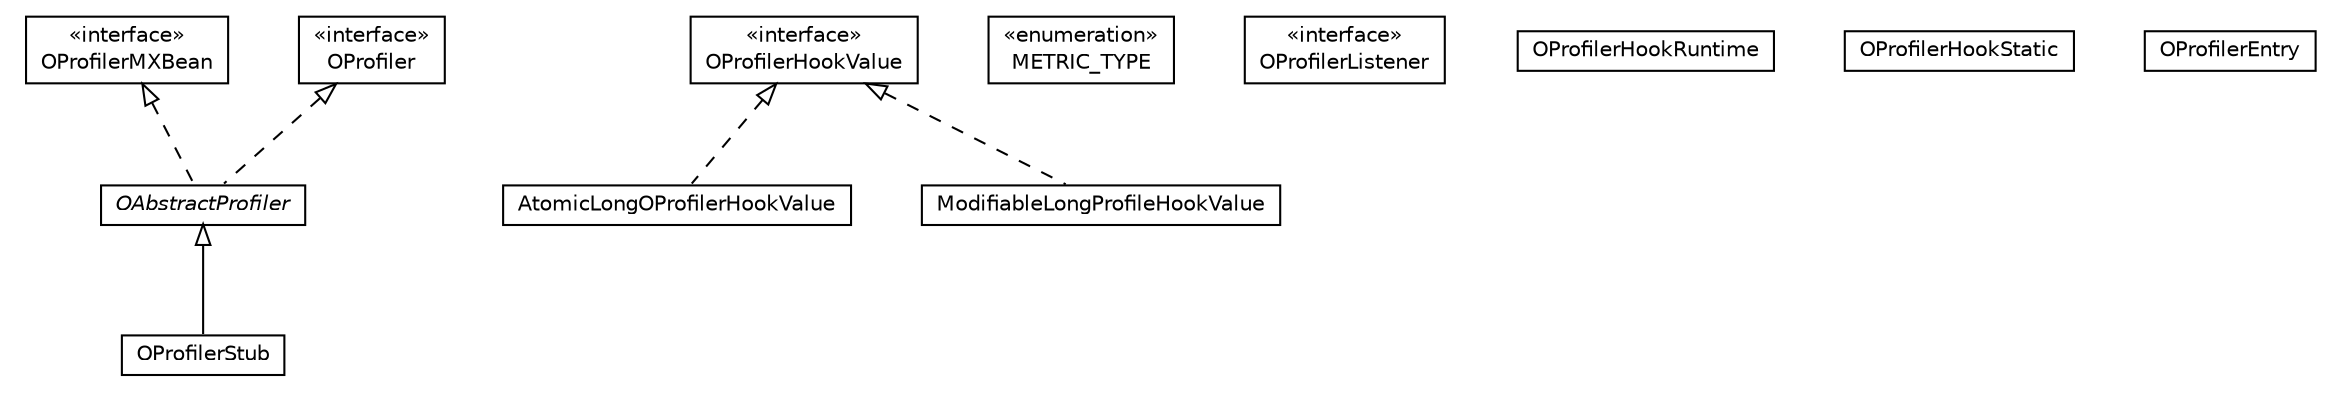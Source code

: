 #!/usr/local/bin/dot
#
# Class diagram 
# Generated by UMLGraph version R5_6-24-gf6e263 (http://www.umlgraph.org/)
#

digraph G {
	edge [fontname="Helvetica",fontsize=10,labelfontname="Helvetica",labelfontsize=10];
	node [fontname="Helvetica",fontsize=10,shape=plaintext];
	nodesep=0.25;
	ranksep=0.5;
	// com.orientechnologies.common.profiler.OProfilerMXBean
	c33195 [label=<<table title="com.orientechnologies.common.profiler.OProfilerMXBean" border="0" cellborder="1" cellspacing="0" cellpadding="2" port="p" href="./OProfilerMXBean.html">
		<tr><td><table border="0" cellspacing="0" cellpadding="1">
<tr><td align="center" balign="center"> &#171;interface&#187; </td></tr>
<tr><td align="center" balign="center"> OProfilerMXBean </td></tr>
		</table></td></tr>
		</table>>, URL="./OProfilerMXBean.html", fontname="Helvetica", fontcolor="black", fontsize=10.0];
	// com.orientechnologies.common.profiler.AtomicLongOProfilerHookValue
	c33196 [label=<<table title="com.orientechnologies.common.profiler.AtomicLongOProfilerHookValue" border="0" cellborder="1" cellspacing="0" cellpadding="2" port="p" href="./AtomicLongOProfilerHookValue.html">
		<tr><td><table border="0" cellspacing="0" cellpadding="1">
<tr><td align="center" balign="center"> AtomicLongOProfilerHookValue </td></tr>
		</table></td></tr>
		</table>>, URL="./AtomicLongOProfilerHookValue.html", fontname="Helvetica", fontcolor="black", fontsize=10.0];
	// com.orientechnologies.common.profiler.OProfiler
	c33197 [label=<<table title="com.orientechnologies.common.profiler.OProfiler" border="0" cellborder="1" cellspacing="0" cellpadding="2" port="p" href="./OProfiler.html">
		<tr><td><table border="0" cellspacing="0" cellpadding="1">
<tr><td align="center" balign="center"> &#171;interface&#187; </td></tr>
<tr><td align="center" balign="center"> OProfiler </td></tr>
		</table></td></tr>
		</table>>, URL="./OProfiler.html", fontname="Helvetica", fontcolor="black", fontsize=10.0];
	// com.orientechnologies.common.profiler.OProfiler.METRIC_TYPE
	c33198 [label=<<table title="com.orientechnologies.common.profiler.OProfiler.METRIC_TYPE" border="0" cellborder="1" cellspacing="0" cellpadding="2" port="p" href="./OProfiler.METRIC_TYPE.html">
		<tr><td><table border="0" cellspacing="0" cellpadding="1">
<tr><td align="center" balign="center"> &#171;enumeration&#187; </td></tr>
<tr><td align="center" balign="center"> METRIC_TYPE </td></tr>
		</table></td></tr>
		</table>>, URL="./OProfiler.METRIC_TYPE.html", fontname="Helvetica", fontcolor="black", fontsize=10.0];
	// com.orientechnologies.common.profiler.OProfilerListener
	c33199 [label=<<table title="com.orientechnologies.common.profiler.OProfilerListener" border="0" cellborder="1" cellspacing="0" cellpadding="2" port="p" href="./OProfilerListener.html">
		<tr><td><table border="0" cellspacing="0" cellpadding="1">
<tr><td align="center" balign="center"> &#171;interface&#187; </td></tr>
<tr><td align="center" balign="center"> OProfilerListener </td></tr>
		</table></td></tr>
		</table>>, URL="./OProfilerListener.html", fontname="Helvetica", fontcolor="black", fontsize=10.0];
	// com.orientechnologies.common.profiler.OAbstractProfiler
	c33200 [label=<<table title="com.orientechnologies.common.profiler.OAbstractProfiler" border="0" cellborder="1" cellspacing="0" cellpadding="2" port="p" href="./OAbstractProfiler.html">
		<tr><td><table border="0" cellspacing="0" cellpadding="1">
<tr><td align="center" balign="center"><font face="Helvetica-Oblique"> OAbstractProfiler </font></td></tr>
		</table></td></tr>
		</table>>, URL="./OAbstractProfiler.html", fontname="Helvetica", fontcolor="black", fontsize=10.0];
	// com.orientechnologies.common.profiler.OAbstractProfiler.OProfilerHookValue
	c33201 [label=<<table title="com.orientechnologies.common.profiler.OAbstractProfiler.OProfilerHookValue" border="0" cellborder="1" cellspacing="0" cellpadding="2" port="p" href="./OAbstractProfiler.OProfilerHookValue.html">
		<tr><td><table border="0" cellspacing="0" cellpadding="1">
<tr><td align="center" balign="center"> &#171;interface&#187; </td></tr>
<tr><td align="center" balign="center"> OProfilerHookValue </td></tr>
		</table></td></tr>
		</table>>, URL="./OAbstractProfiler.OProfilerHookValue.html", fontname="Helvetica", fontcolor="black", fontsize=10.0];
	// com.orientechnologies.common.profiler.OAbstractProfiler.OProfilerHookRuntime
	c33202 [label=<<table title="com.orientechnologies.common.profiler.OAbstractProfiler.OProfilerHookRuntime" border="0" cellborder="1" cellspacing="0" cellpadding="2" port="p" href="./OAbstractProfiler.OProfilerHookRuntime.html">
		<tr><td><table border="0" cellspacing="0" cellpadding="1">
<tr><td align="center" balign="center"> OProfilerHookRuntime </td></tr>
		</table></td></tr>
		</table>>, URL="./OAbstractProfiler.OProfilerHookRuntime.html", fontname="Helvetica", fontcolor="black", fontsize=10.0];
	// com.orientechnologies.common.profiler.OAbstractProfiler.OProfilerHookStatic
	c33203 [label=<<table title="com.orientechnologies.common.profiler.OAbstractProfiler.OProfilerHookStatic" border="0" cellborder="1" cellspacing="0" cellpadding="2" port="p" href="./OAbstractProfiler.OProfilerHookStatic.html">
		<tr><td><table border="0" cellspacing="0" cellpadding="1">
<tr><td align="center" balign="center"> OProfilerHookStatic </td></tr>
		</table></td></tr>
		</table>>, URL="./OAbstractProfiler.OProfilerHookStatic.html", fontname="Helvetica", fontcolor="black", fontsize=10.0];
	// com.orientechnologies.common.profiler.OProfilerEntry
	c33204 [label=<<table title="com.orientechnologies.common.profiler.OProfilerEntry" border="0" cellborder="1" cellspacing="0" cellpadding="2" port="p" href="./OProfilerEntry.html">
		<tr><td><table border="0" cellspacing="0" cellpadding="1">
<tr><td align="center" balign="center"> OProfilerEntry </td></tr>
		</table></td></tr>
		</table>>, URL="./OProfilerEntry.html", fontname="Helvetica", fontcolor="black", fontsize=10.0];
	// com.orientechnologies.common.profiler.ModifiableLongProfileHookValue
	c33205 [label=<<table title="com.orientechnologies.common.profiler.ModifiableLongProfileHookValue" border="0" cellborder="1" cellspacing="0" cellpadding="2" port="p" href="./ModifiableLongProfileHookValue.html">
		<tr><td><table border="0" cellspacing="0" cellpadding="1">
<tr><td align="center" balign="center"> ModifiableLongProfileHookValue </td></tr>
		</table></td></tr>
		</table>>, URL="./ModifiableLongProfileHookValue.html", fontname="Helvetica", fontcolor="black", fontsize=10.0];
	// com.orientechnologies.common.profiler.OProfilerStub
	c33206 [label=<<table title="com.orientechnologies.common.profiler.OProfilerStub" border="0" cellborder="1" cellspacing="0" cellpadding="2" port="p" href="./OProfilerStub.html">
		<tr><td><table border="0" cellspacing="0" cellpadding="1">
<tr><td align="center" balign="center"> OProfilerStub </td></tr>
		</table></td></tr>
		</table>>, URL="./OProfilerStub.html", fontname="Helvetica", fontcolor="black", fontsize=10.0];
	//com.orientechnologies.common.profiler.AtomicLongOProfilerHookValue implements com.orientechnologies.common.profiler.OAbstractProfiler.OProfilerHookValue
	c33201:p -> c33196:p [dir=back,arrowtail=empty,style=dashed];
	//com.orientechnologies.common.profiler.OAbstractProfiler implements com.orientechnologies.common.profiler.OProfiler
	c33197:p -> c33200:p [dir=back,arrowtail=empty,style=dashed];
	//com.orientechnologies.common.profiler.OAbstractProfiler implements com.orientechnologies.common.profiler.OProfilerMXBean
	c33195:p -> c33200:p [dir=back,arrowtail=empty,style=dashed];
	//com.orientechnologies.common.profiler.ModifiableLongProfileHookValue implements com.orientechnologies.common.profiler.OAbstractProfiler.OProfilerHookValue
	c33201:p -> c33205:p [dir=back,arrowtail=empty,style=dashed];
	//com.orientechnologies.common.profiler.OProfilerStub extends com.orientechnologies.common.profiler.OAbstractProfiler
	c33200:p -> c33206:p [dir=back,arrowtail=empty];
}

